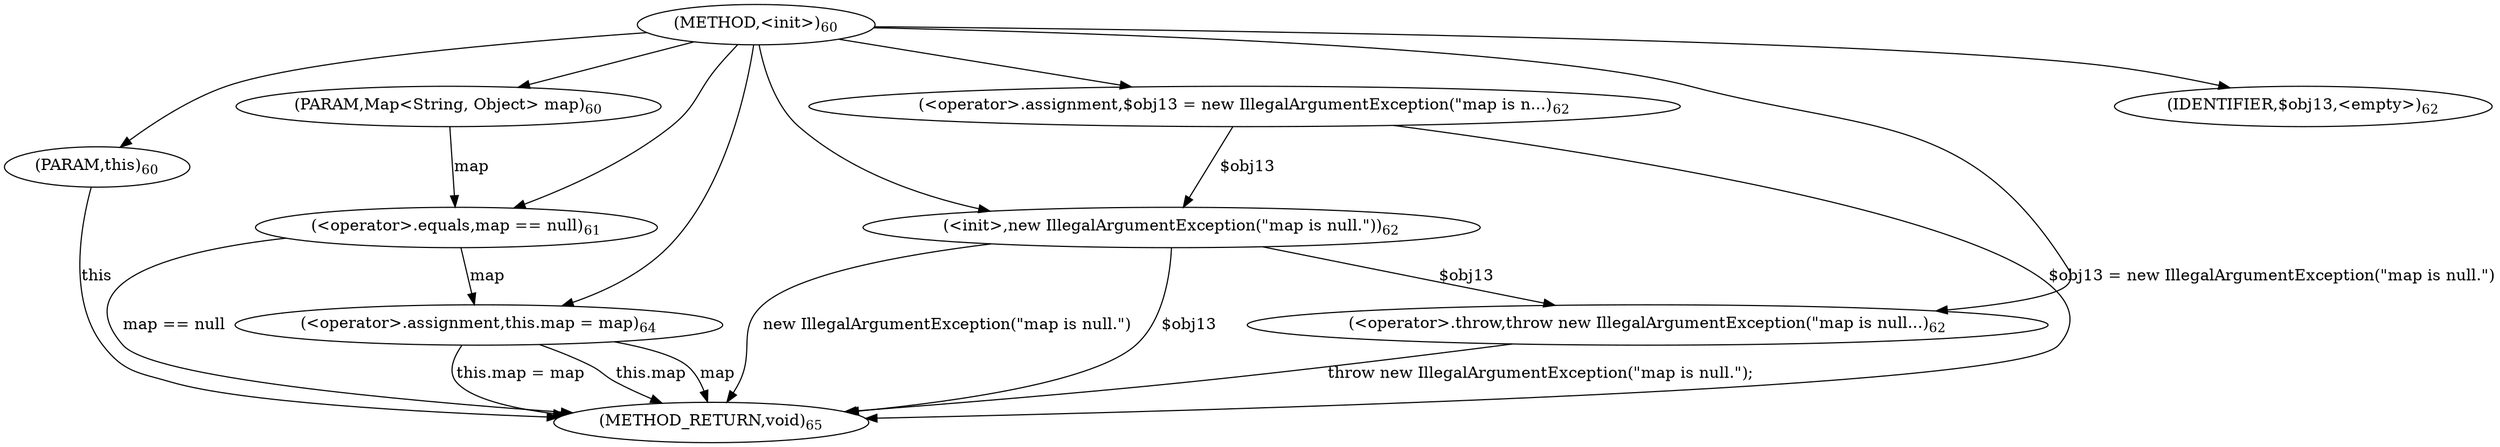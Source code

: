 digraph "&lt;init&gt;" {  
"214" [label = <(METHOD,&lt;init&gt;)<SUB>60</SUB>> ]
"238" [label = <(METHOD_RETURN,void)<SUB>65</SUB>> ]
"104" [label = <(PARAM,this)<SUB>60</SUB>> ]
"215" [label = <(PARAM,Map&lt;String, Object&gt; map)<SUB>60</SUB>> ]
"232" [label = <(&lt;operator&gt;.assignment,this.map = map)<SUB>64</SUB>> ]
"218" [label = <(&lt;operator&gt;.equals,map == null)<SUB>61</SUB>> ]
"232" [label = <(&lt;operator&gt;.assignment,this.map = map)<SUB>64</SUB>> ]
"232" [label = <(&lt;operator&gt;.assignment,this.map = map)<SUB>64</SUB>> ]
"218" [label = <(&lt;operator&gt;.equals,map == null)<SUB>61</SUB>> ]
"218" [label = <(&lt;operator&gt;.equals,map == null)<SUB>61</SUB>> ]
"222" [label = <(&lt;operator&gt;.throw,throw new IllegalArgumentException(&quot;map is null...)<SUB>62</SUB>> ]
"222" [label = <(&lt;operator&gt;.throw,throw new IllegalArgumentException(&quot;map is null...)<SUB>62</SUB>> ]
"225" [label = <(&lt;operator&gt;.assignment,$obj13 = new IllegalArgumentException(&quot;map is n...)<SUB>62</SUB>> ]
"228" [label = <(&lt;init&gt;,new IllegalArgumentException(&quot;map is null.&quot;))<SUB>62</SUB>> ]
"231" [label = <(IDENTIFIER,$obj13,&lt;empty&gt;)<SUB>62</SUB>> ]
"225" [label = <(&lt;operator&gt;.assignment,$obj13 = new IllegalArgumentException(&quot;map is n...)<SUB>62</SUB>> ]
"225" [label = <(&lt;operator&gt;.assignment,$obj13 = new IllegalArgumentException(&quot;map is n...)<SUB>62</SUB>> ]
"228" [label = <(&lt;init&gt;,new IllegalArgumentException(&quot;map is null.&quot;))<SUB>62</SUB>> ]
"228" [label = <(&lt;init&gt;,new IllegalArgumentException(&quot;map is null.&quot;))<SUB>62</SUB>> ]
  "104" -> "238"  [ label = "this"] 
  "218" -> "238"  [ label = "map == null"] 
  "225" -> "238"  [ label = "$obj13 = new IllegalArgumentException(&quot;map is null.&quot;)"] 
  "228" -> "238"  [ label = "$obj13"] 
  "228" -> "238"  [ label = "new IllegalArgumentException(&quot;map is null.&quot;)"] 
  "222" -> "238"  [ label = "throw new IllegalArgumentException(&quot;map is null.&quot;);"] 
  "232" -> "238"  [ label = "this.map"] 
  "232" -> "238"  [ label = "map"] 
  "232" -> "238"  [ label = "this.map = map"] 
  "214" -> "104" 
  "214" -> "215" 
  "218" -> "232"  [ label = "map"] 
  "214" -> "232" 
  "215" -> "218"  [ label = "map"] 
  "214" -> "218" 
  "228" -> "222"  [ label = "$obj13"] 
  "214" -> "222" 
  "214" -> "225" 
  "214" -> "231" 
  "225" -> "228"  [ label = "$obj13"] 
  "214" -> "228" 
}
